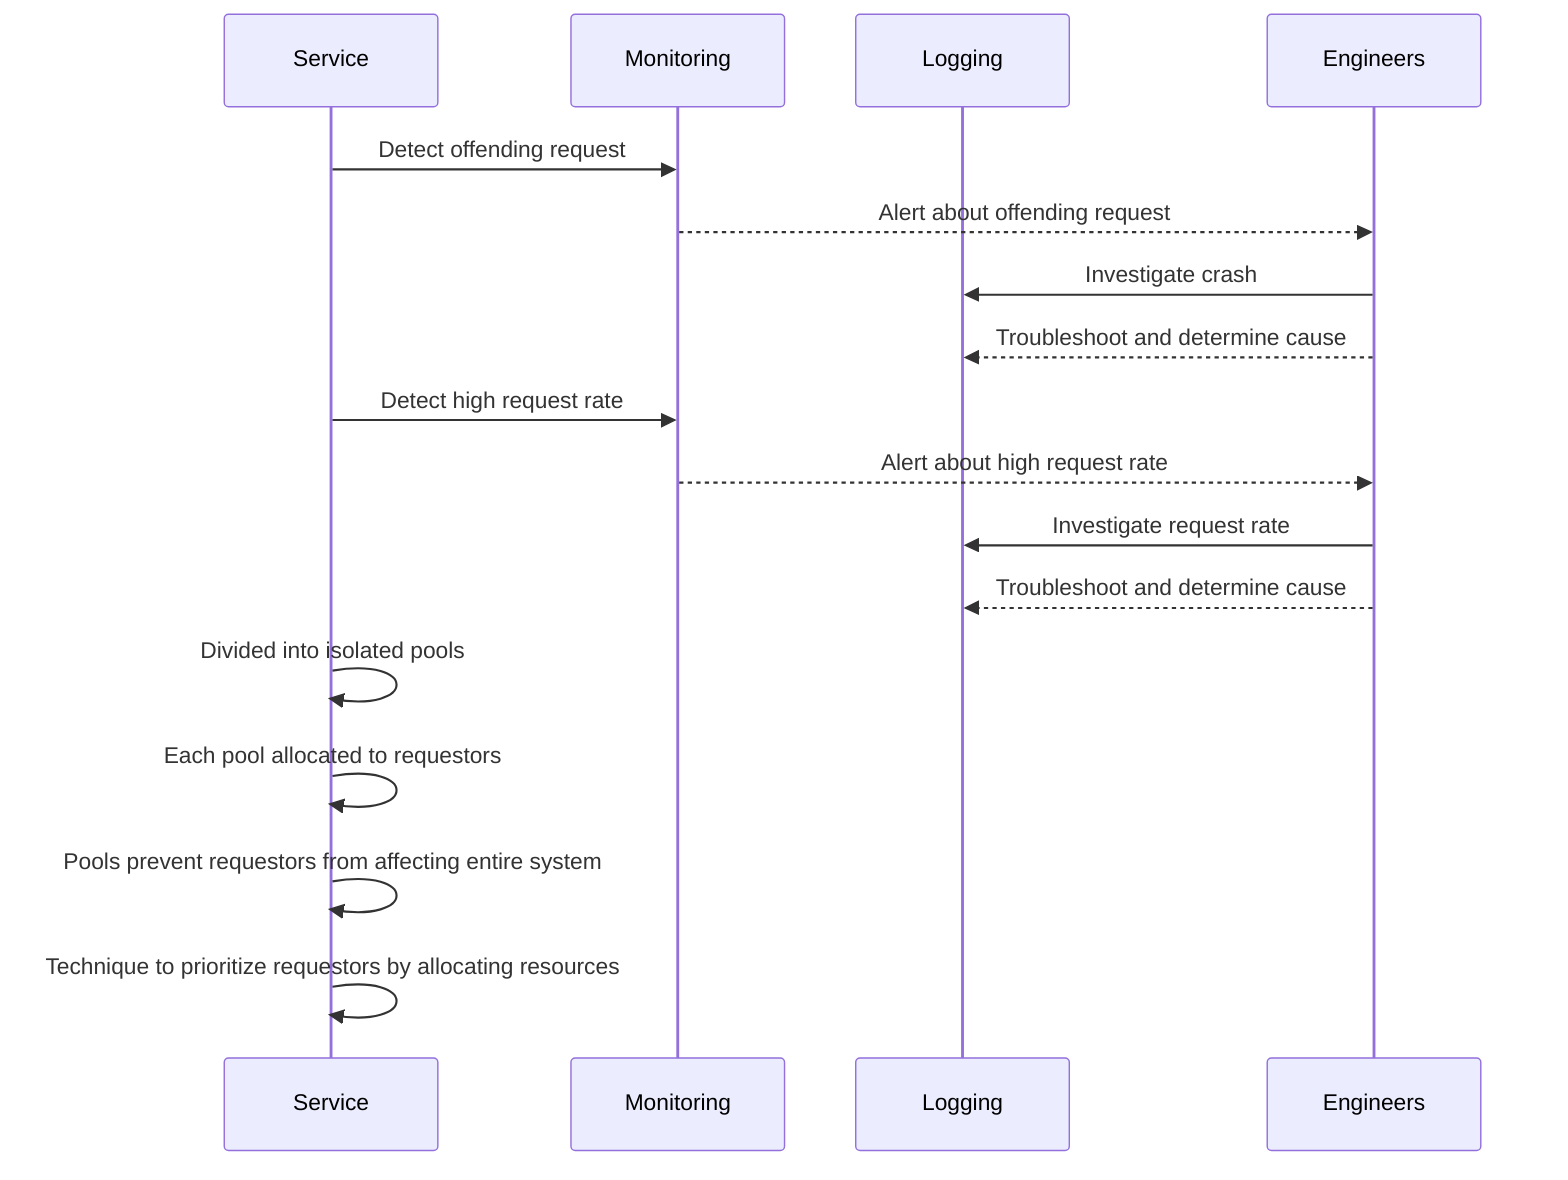 sequenceDiagram
    participant Service
    participant Monitoring
    participant Logging
    participant Engineers

    Service ->> Monitoring: Detect offending request
    Monitoring -->> Engineers: Alert about offending request
    Engineers ->> Logging: Investigate crash
    Engineers -->> Logging: Troubleshoot and determine cause

    Service ->> Monitoring: Detect high request rate
    Monitoring -->> Engineers: Alert about high request rate
    Engineers ->> Logging: Investigate request rate
    Engineers -->> Logging: Troubleshoot and determine cause

    Service ->> Service: Divided into isolated pools
    Service ->> Service: Each pool allocated to requestors
    Service ->> Service: Pools prevent requestors from affecting entire system
    Service ->> Service: Technique to prioritize requestors by allocating resources